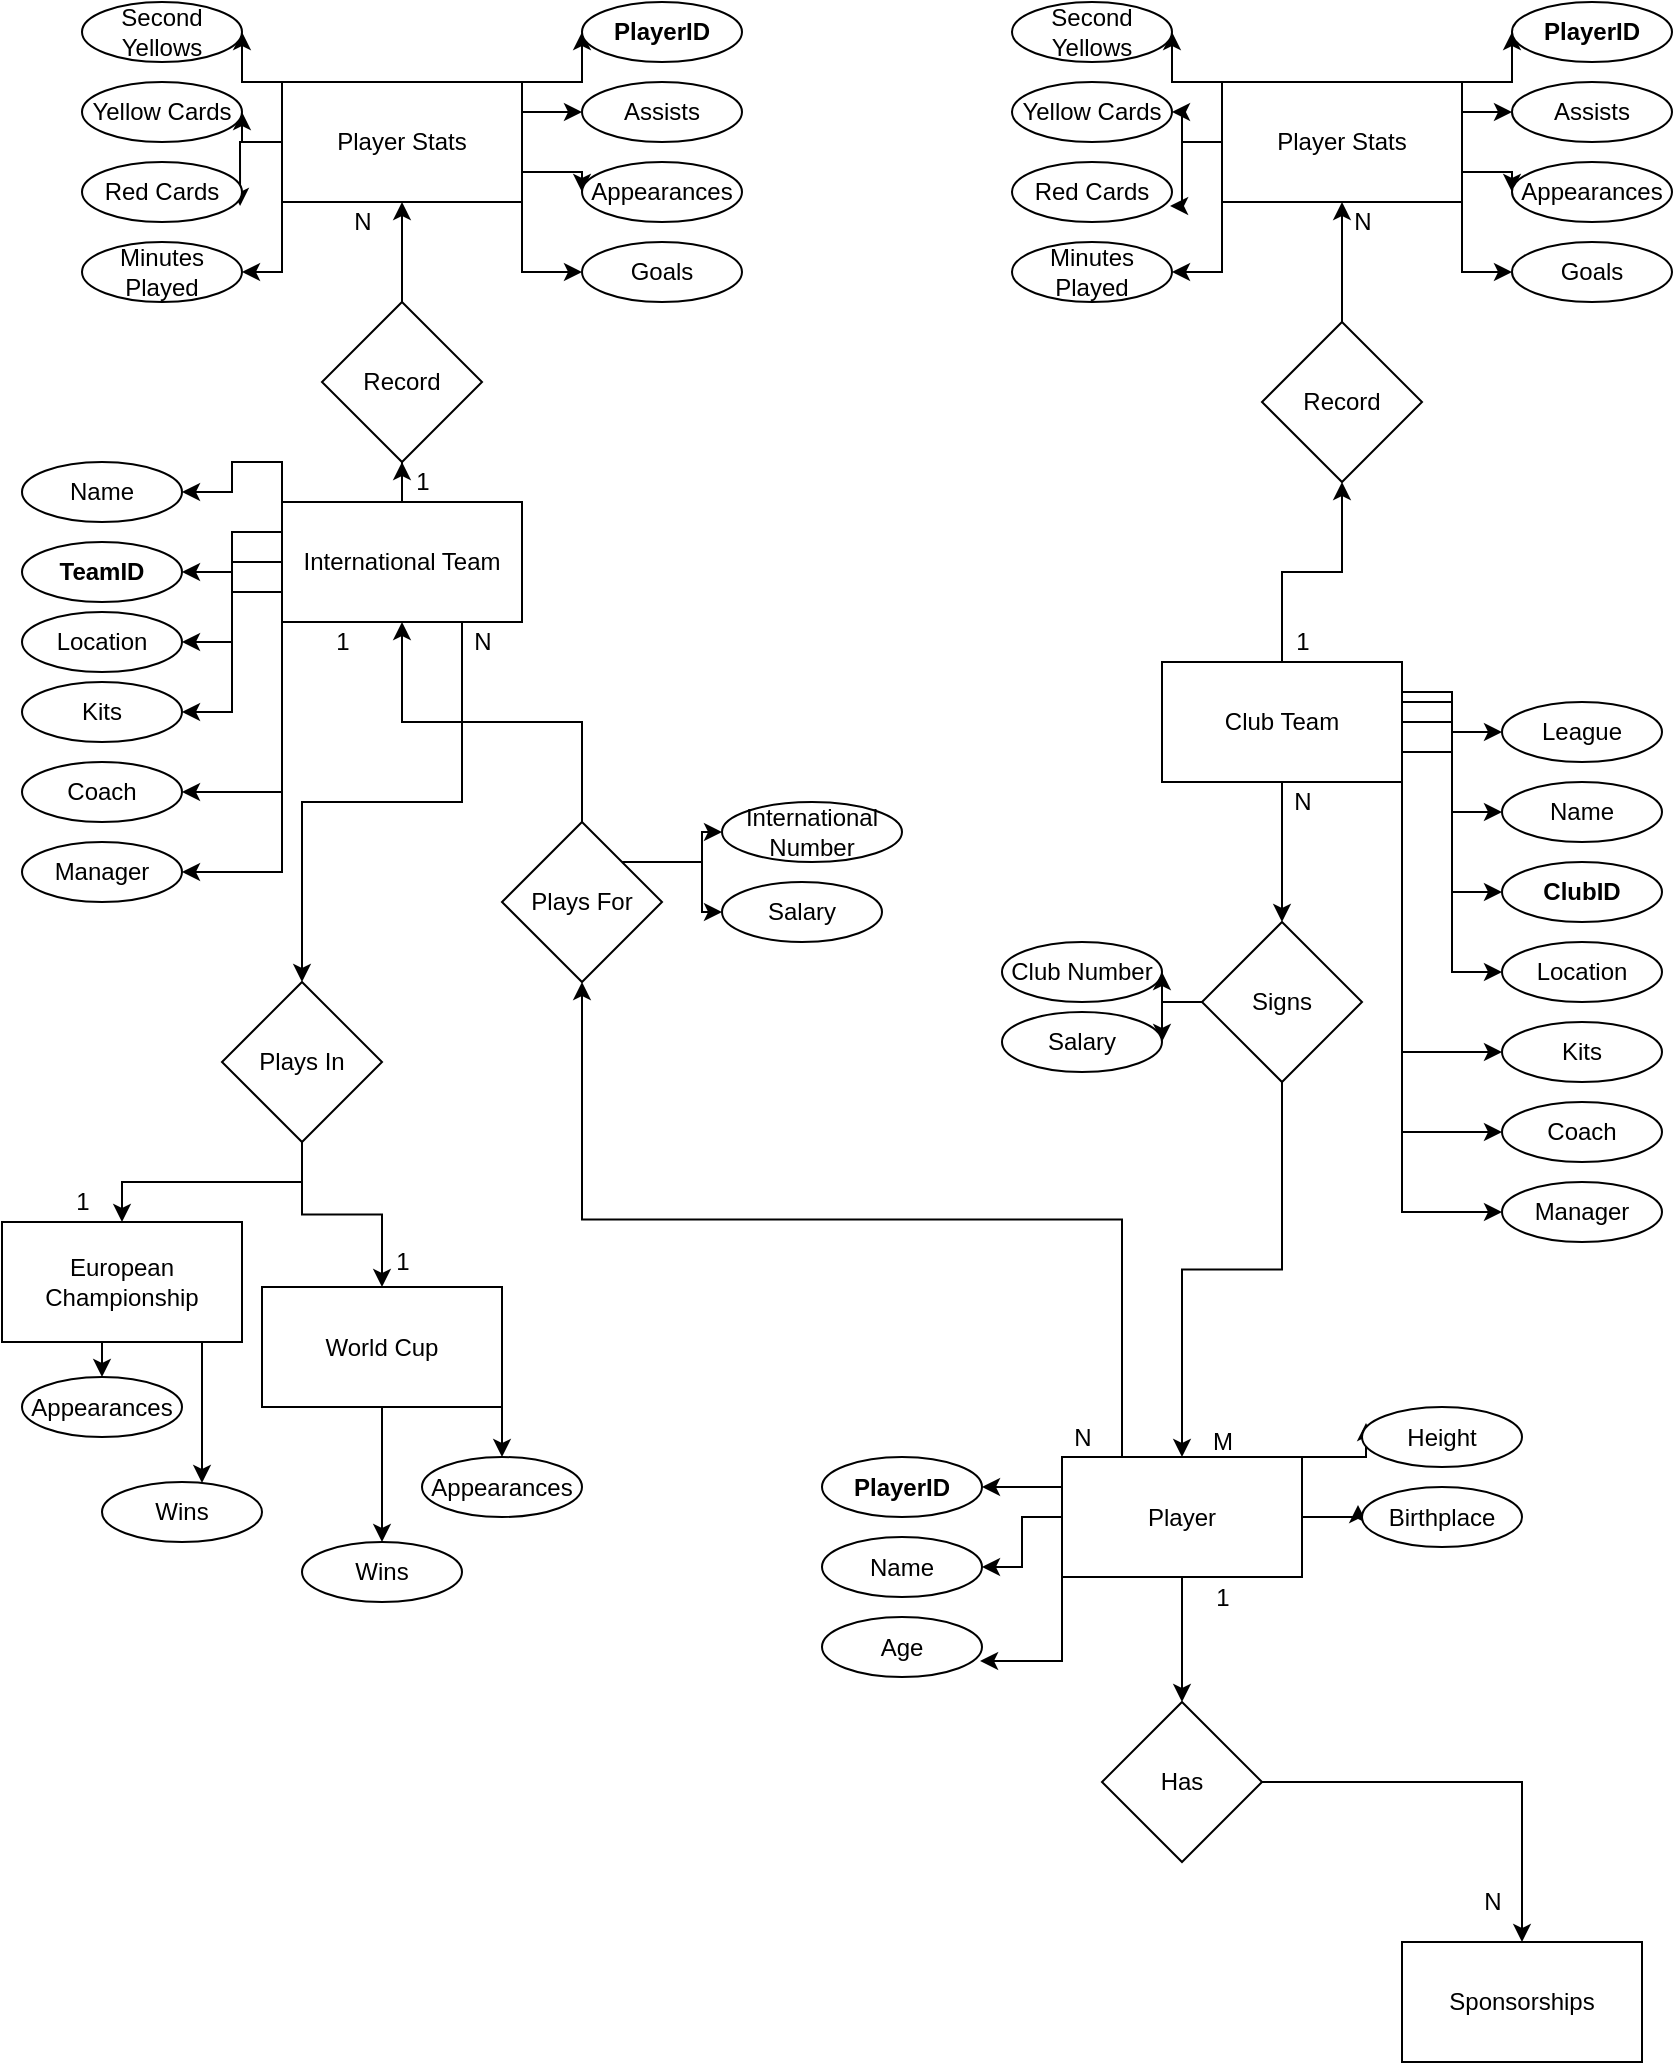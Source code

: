 <mxfile version="14.8.3" type="github">
  <diagram id="hnnvDxnK_jNdMAZsy6wo" name="Page-1">
    <mxGraphModel dx="62" dy="824" grid="1" gridSize="10" guides="1" tooltips="1" connect="1" arrows="1" fold="1" page="1" pageScale="1" pageWidth="850" pageHeight="1100" math="0" shadow="0">
      <root>
        <mxCell id="0" />
        <mxCell id="1" parent="0" />
        <mxCell id="L8o548h7l8kxrl9L79Oe-96" style="edgeStyle=orthogonalEdgeStyle;rounded=0;orthogonalLoop=1;jettySize=auto;html=1;exitX=0.25;exitY=0;exitDx=0;exitDy=0;" edge="1" parent="1" source="L8o548h7l8kxrl9L79Oe-1" target="L8o548h7l8kxrl9L79Oe-9">
          <mxGeometry relative="1" as="geometry" />
        </mxCell>
        <mxCell id="L8o548h7l8kxrl9L79Oe-119" style="edgeStyle=orthogonalEdgeStyle;rounded=0;orthogonalLoop=1;jettySize=auto;html=1;exitX=0;exitY=0.25;exitDx=0;exitDy=0;entryX=1;entryY=0.5;entryDx=0;entryDy=0;" edge="1" parent="1" source="L8o548h7l8kxrl9L79Oe-1" target="L8o548h7l8kxrl9L79Oe-37">
          <mxGeometry relative="1" as="geometry" />
        </mxCell>
        <mxCell id="L8o548h7l8kxrl9L79Oe-120" style="edgeStyle=orthogonalEdgeStyle;rounded=0;orthogonalLoop=1;jettySize=auto;html=1;exitX=0;exitY=0.5;exitDx=0;exitDy=0;entryX=1;entryY=0.5;entryDx=0;entryDy=0;" edge="1" parent="1" source="L8o548h7l8kxrl9L79Oe-1" target="L8o548h7l8kxrl9L79Oe-2">
          <mxGeometry relative="1" as="geometry" />
        </mxCell>
        <mxCell id="L8o548h7l8kxrl9L79Oe-122" style="edgeStyle=orthogonalEdgeStyle;rounded=0;orthogonalLoop=1;jettySize=auto;html=1;exitX=0;exitY=1;exitDx=0;exitDy=0;entryX=0.988;entryY=0.733;entryDx=0;entryDy=0;entryPerimeter=0;" edge="1" parent="1" source="L8o548h7l8kxrl9L79Oe-1" target="L8o548h7l8kxrl9L79Oe-6">
          <mxGeometry relative="1" as="geometry" />
        </mxCell>
        <mxCell id="L8o548h7l8kxrl9L79Oe-123" style="edgeStyle=orthogonalEdgeStyle;rounded=0;orthogonalLoop=1;jettySize=auto;html=1;exitX=1;exitY=0;exitDx=0;exitDy=0;entryX=0.025;entryY=0.267;entryDx=0;entryDy=0;entryPerimeter=0;" edge="1" parent="1" source="L8o548h7l8kxrl9L79Oe-1" target="L8o548h7l8kxrl9L79Oe-14">
          <mxGeometry relative="1" as="geometry" />
        </mxCell>
        <mxCell id="L8o548h7l8kxrl9L79Oe-124" style="edgeStyle=orthogonalEdgeStyle;rounded=0;orthogonalLoop=1;jettySize=auto;html=1;exitX=1;exitY=0.5;exitDx=0;exitDy=0;entryX=-0.025;entryY=0.3;entryDx=0;entryDy=0;entryPerimeter=0;" edge="1" parent="1" source="L8o548h7l8kxrl9L79Oe-1" target="L8o548h7l8kxrl9L79Oe-8">
          <mxGeometry relative="1" as="geometry" />
        </mxCell>
        <mxCell id="L8o548h7l8kxrl9L79Oe-190" value="" style="edgeStyle=orthogonalEdgeStyle;rounded=0;orthogonalLoop=1;jettySize=auto;html=1;" edge="1" parent="1" source="L8o548h7l8kxrl9L79Oe-1" target="L8o548h7l8kxrl9L79Oe-47">
          <mxGeometry relative="1" as="geometry" />
        </mxCell>
        <mxCell id="L8o548h7l8kxrl9L79Oe-1" value="Player" style="rounded=0;whiteSpace=wrap;html=1;" vertex="1" parent="1">
          <mxGeometry x="1380" y="747.5" width="120" height="60" as="geometry" />
        </mxCell>
        <mxCell id="L8o548h7l8kxrl9L79Oe-2" value="Name" style="ellipse;whiteSpace=wrap;html=1;" vertex="1" parent="1">
          <mxGeometry x="1260" y="787.5" width="80" height="30" as="geometry" />
        </mxCell>
        <mxCell id="L8o548h7l8kxrl9L79Oe-6" value="Age" style="ellipse;whiteSpace=wrap;html=1;" vertex="1" parent="1">
          <mxGeometry x="1260" y="827.5" width="80" height="30" as="geometry" />
        </mxCell>
        <mxCell id="L8o548h7l8kxrl9L79Oe-8" value="Birthplace" style="ellipse;whiteSpace=wrap;html=1;" vertex="1" parent="1">
          <mxGeometry x="1530" y="762.5" width="80" height="30" as="geometry" />
        </mxCell>
        <mxCell id="L8o548h7l8kxrl9L79Oe-97" style="edgeStyle=orthogonalEdgeStyle;rounded=0;orthogonalLoop=1;jettySize=auto;html=1;exitX=0.5;exitY=0;exitDx=0;exitDy=0;entryX=0.5;entryY=1;entryDx=0;entryDy=0;" edge="1" parent="1" source="L8o548h7l8kxrl9L79Oe-9" target="L8o548h7l8kxrl9L79Oe-18">
          <mxGeometry relative="1" as="geometry" />
        </mxCell>
        <mxCell id="L8o548h7l8kxrl9L79Oe-183" style="edgeStyle=orthogonalEdgeStyle;rounded=0;orthogonalLoop=1;jettySize=auto;html=1;exitX=1;exitY=0;exitDx=0;exitDy=0;entryX=0;entryY=0.5;entryDx=0;entryDy=0;" edge="1" parent="1" source="L8o548h7l8kxrl9L79Oe-9" target="L8o548h7l8kxrl9L79Oe-182">
          <mxGeometry relative="1" as="geometry" />
        </mxCell>
        <mxCell id="L8o548h7l8kxrl9L79Oe-184" style="edgeStyle=orthogonalEdgeStyle;rounded=0;orthogonalLoop=1;jettySize=auto;html=1;exitX=1;exitY=0;exitDx=0;exitDy=0;entryX=0;entryY=0.5;entryDx=0;entryDy=0;" edge="1" parent="1" source="L8o548h7l8kxrl9L79Oe-9" target="L8o548h7l8kxrl9L79Oe-58">
          <mxGeometry relative="1" as="geometry" />
        </mxCell>
        <mxCell id="L8o548h7l8kxrl9L79Oe-9" value="Plays For&lt;br&gt;" style="rhombus;whiteSpace=wrap;html=1;" vertex="1" parent="1">
          <mxGeometry x="1100" y="430" width="80" height="80" as="geometry" />
        </mxCell>
        <mxCell id="L8o548h7l8kxrl9L79Oe-14" value="Height" style="ellipse;whiteSpace=wrap;html=1;" vertex="1" parent="1">
          <mxGeometry x="1530" y="722.5" width="80" height="30" as="geometry" />
        </mxCell>
        <mxCell id="L8o548h7l8kxrl9L79Oe-15" value="Club Number" style="ellipse;whiteSpace=wrap;html=1;" vertex="1" parent="1">
          <mxGeometry x="1350" y="490" width="80" height="30" as="geometry" />
        </mxCell>
        <mxCell id="L8o548h7l8kxrl9L79Oe-95" value="" style="edgeStyle=orthogonalEdgeStyle;rounded=0;orthogonalLoop=1;jettySize=auto;html=1;" edge="1" parent="1" source="L8o548h7l8kxrl9L79Oe-16" target="L8o548h7l8kxrl9L79Oe-30">
          <mxGeometry relative="1" as="geometry" />
        </mxCell>
        <mxCell id="L8o548h7l8kxrl9L79Oe-106" style="edgeStyle=orthogonalEdgeStyle;rounded=0;orthogonalLoop=1;jettySize=auto;html=1;exitX=1;exitY=0;exitDx=0;exitDy=0;entryX=0;entryY=0.5;entryDx=0;entryDy=0;" edge="1" parent="1" source="L8o548h7l8kxrl9L79Oe-16" target="L8o548h7l8kxrl9L79Oe-60">
          <mxGeometry relative="1" as="geometry">
            <Array as="points">
              <mxPoint x="1550" y="370" />
              <mxPoint x="1575" y="370" />
              <mxPoint x="1575" y="385" />
            </Array>
          </mxGeometry>
        </mxCell>
        <mxCell id="L8o548h7l8kxrl9L79Oe-107" style="edgeStyle=orthogonalEdgeStyle;rounded=0;orthogonalLoop=1;jettySize=auto;html=1;exitX=1;exitY=0.25;exitDx=0;exitDy=0;entryX=0;entryY=0.5;entryDx=0;entryDy=0;" edge="1" parent="1" source="L8o548h7l8kxrl9L79Oe-16" target="L8o548h7l8kxrl9L79Oe-36">
          <mxGeometry relative="1" as="geometry" />
        </mxCell>
        <mxCell id="L8o548h7l8kxrl9L79Oe-108" style="edgeStyle=orthogonalEdgeStyle;rounded=0;orthogonalLoop=1;jettySize=auto;html=1;exitX=1;exitY=0.5;exitDx=0;exitDy=0;entryX=0;entryY=0.5;entryDx=0;entryDy=0;" edge="1" parent="1" source="L8o548h7l8kxrl9L79Oe-16" target="L8o548h7l8kxrl9L79Oe-57">
          <mxGeometry relative="1" as="geometry" />
        </mxCell>
        <mxCell id="L8o548h7l8kxrl9L79Oe-109" style="edgeStyle=orthogonalEdgeStyle;rounded=0;orthogonalLoop=1;jettySize=auto;html=1;exitX=1;exitY=0.75;exitDx=0;exitDy=0;entryX=0;entryY=0.5;entryDx=0;entryDy=0;" edge="1" parent="1" source="L8o548h7l8kxrl9L79Oe-16" target="L8o548h7l8kxrl9L79Oe-94">
          <mxGeometry relative="1" as="geometry" />
        </mxCell>
        <mxCell id="L8o548h7l8kxrl9L79Oe-110" style="edgeStyle=orthogonalEdgeStyle;rounded=0;orthogonalLoop=1;jettySize=auto;html=1;exitX=1;exitY=1;exitDx=0;exitDy=0;entryX=0;entryY=0.5;entryDx=0;entryDy=0;" edge="1" parent="1" source="L8o548h7l8kxrl9L79Oe-16" target="L8o548h7l8kxrl9L79Oe-93">
          <mxGeometry relative="1" as="geometry" />
        </mxCell>
        <mxCell id="L8o548h7l8kxrl9L79Oe-111" style="edgeStyle=orthogonalEdgeStyle;rounded=0;orthogonalLoop=1;jettySize=auto;html=1;exitX=1;exitY=1;exitDx=0;exitDy=0;entryX=0;entryY=0.5;entryDx=0;entryDy=0;" edge="1" parent="1" source="L8o548h7l8kxrl9L79Oe-16" target="L8o548h7l8kxrl9L79Oe-92">
          <mxGeometry relative="1" as="geometry" />
        </mxCell>
        <mxCell id="L8o548h7l8kxrl9L79Oe-112" style="edgeStyle=orthogonalEdgeStyle;rounded=0;orthogonalLoop=1;jettySize=auto;html=1;exitX=1;exitY=1;exitDx=0;exitDy=0;entryX=0;entryY=0.5;entryDx=0;entryDy=0;" edge="1" parent="1" source="L8o548h7l8kxrl9L79Oe-16" target="L8o548h7l8kxrl9L79Oe-91">
          <mxGeometry relative="1" as="geometry" />
        </mxCell>
        <mxCell id="L8o548h7l8kxrl9L79Oe-172" value="" style="edgeStyle=orthogonalEdgeStyle;rounded=0;orthogonalLoop=1;jettySize=auto;html=1;" edge="1" parent="1" source="L8o548h7l8kxrl9L79Oe-16" target="L8o548h7l8kxrl9L79Oe-171">
          <mxGeometry relative="1" as="geometry" />
        </mxCell>
        <mxCell id="L8o548h7l8kxrl9L79Oe-16" value="Club Team" style="rounded=0;whiteSpace=wrap;html=1;" vertex="1" parent="1">
          <mxGeometry x="1430" y="350" width="120" height="60" as="geometry" />
        </mxCell>
        <mxCell id="L8o548h7l8kxrl9L79Oe-113" style="edgeStyle=orthogonalEdgeStyle;rounded=0;orthogonalLoop=1;jettySize=auto;html=1;exitX=0;exitY=0;exitDx=0;exitDy=0;entryX=1;entryY=0.5;entryDx=0;entryDy=0;" edge="1" parent="1" source="L8o548h7l8kxrl9L79Oe-18" target="L8o548h7l8kxrl9L79Oe-34">
          <mxGeometry relative="1" as="geometry" />
        </mxCell>
        <mxCell id="L8o548h7l8kxrl9L79Oe-114" style="edgeStyle=orthogonalEdgeStyle;rounded=0;orthogonalLoop=1;jettySize=auto;html=1;exitX=0;exitY=0.25;exitDx=0;exitDy=0;entryX=1;entryY=0.5;entryDx=0;entryDy=0;" edge="1" parent="1" source="L8o548h7l8kxrl9L79Oe-18" target="L8o548h7l8kxrl9L79Oe-56">
          <mxGeometry relative="1" as="geometry" />
        </mxCell>
        <mxCell id="L8o548h7l8kxrl9L79Oe-115" style="edgeStyle=orthogonalEdgeStyle;rounded=0;orthogonalLoop=1;jettySize=auto;html=1;exitX=0;exitY=0.5;exitDx=0;exitDy=0;entryX=1;entryY=0.5;entryDx=0;entryDy=0;" edge="1" parent="1" source="L8o548h7l8kxrl9L79Oe-18" target="L8o548h7l8kxrl9L79Oe-69">
          <mxGeometry relative="1" as="geometry" />
        </mxCell>
        <mxCell id="L8o548h7l8kxrl9L79Oe-116" style="edgeStyle=orthogonalEdgeStyle;rounded=0;orthogonalLoop=1;jettySize=auto;html=1;exitX=0;exitY=0.75;exitDx=0;exitDy=0;entryX=1;entryY=0.5;entryDx=0;entryDy=0;" edge="1" parent="1" source="L8o548h7l8kxrl9L79Oe-18" target="L8o548h7l8kxrl9L79Oe-68">
          <mxGeometry relative="1" as="geometry" />
        </mxCell>
        <mxCell id="L8o548h7l8kxrl9L79Oe-117" style="edgeStyle=orthogonalEdgeStyle;rounded=0;orthogonalLoop=1;jettySize=auto;html=1;exitX=0;exitY=1;exitDx=0;exitDy=0;entryX=1;entryY=0.5;entryDx=0;entryDy=0;" edge="1" parent="1" source="L8o548h7l8kxrl9L79Oe-18" target="L8o548h7l8kxrl9L79Oe-67">
          <mxGeometry relative="1" as="geometry" />
        </mxCell>
        <mxCell id="L8o548h7l8kxrl9L79Oe-118" style="edgeStyle=orthogonalEdgeStyle;rounded=0;orthogonalLoop=1;jettySize=auto;html=1;exitX=0;exitY=1;exitDx=0;exitDy=0;entryX=1;entryY=0.5;entryDx=0;entryDy=0;" edge="1" parent="1" source="L8o548h7l8kxrl9L79Oe-18" target="L8o548h7l8kxrl9L79Oe-66">
          <mxGeometry relative="1" as="geometry" />
        </mxCell>
        <mxCell id="L8o548h7l8kxrl9L79Oe-176" value="" style="edgeStyle=orthogonalEdgeStyle;rounded=0;orthogonalLoop=1;jettySize=auto;html=1;" edge="1" parent="1" source="L8o548h7l8kxrl9L79Oe-18" target="L8o548h7l8kxrl9L79Oe-174">
          <mxGeometry relative="1" as="geometry" />
        </mxCell>
        <mxCell id="L8o548h7l8kxrl9L79Oe-180" style="edgeStyle=orthogonalEdgeStyle;rounded=0;orthogonalLoop=1;jettySize=auto;html=1;exitX=0.75;exitY=1;exitDx=0;exitDy=0;" edge="1" parent="1" source="L8o548h7l8kxrl9L79Oe-18" target="L8o548h7l8kxrl9L79Oe-78">
          <mxGeometry relative="1" as="geometry" />
        </mxCell>
        <mxCell id="L8o548h7l8kxrl9L79Oe-18" value="International Team" style="rounded=0;whiteSpace=wrap;html=1;" vertex="1" parent="1">
          <mxGeometry x="990" y="270" width="120" height="60" as="geometry" />
        </mxCell>
        <mxCell id="L8o548h7l8kxrl9L79Oe-191" style="edgeStyle=orthogonalEdgeStyle;rounded=0;orthogonalLoop=1;jettySize=auto;html=1;exitX=0.5;exitY=1;exitDx=0;exitDy=0;" edge="1" parent="1" source="L8o548h7l8kxrl9L79Oe-30" target="L8o548h7l8kxrl9L79Oe-1">
          <mxGeometry relative="1" as="geometry" />
        </mxCell>
        <mxCell id="L8o548h7l8kxrl9L79Oe-200" style="edgeStyle=orthogonalEdgeStyle;rounded=0;orthogonalLoop=1;jettySize=auto;html=1;exitX=0;exitY=0.5;exitDx=0;exitDy=0;" edge="1" parent="1" source="L8o548h7l8kxrl9L79Oe-30" target="L8o548h7l8kxrl9L79Oe-15">
          <mxGeometry relative="1" as="geometry" />
        </mxCell>
        <mxCell id="L8o548h7l8kxrl9L79Oe-201" style="edgeStyle=orthogonalEdgeStyle;rounded=0;orthogonalLoop=1;jettySize=auto;html=1;exitX=0;exitY=0.5;exitDx=0;exitDy=0;entryX=1;entryY=0.5;entryDx=0;entryDy=0;" edge="1" parent="1" source="L8o548h7l8kxrl9L79Oe-30" target="L8o548h7l8kxrl9L79Oe-70">
          <mxGeometry relative="1" as="geometry" />
        </mxCell>
        <mxCell id="L8o548h7l8kxrl9L79Oe-30" value="Signs" style="rhombus;whiteSpace=wrap;html=1;" vertex="1" parent="1">
          <mxGeometry x="1450" y="480" width="80" height="80" as="geometry" />
        </mxCell>
        <mxCell id="L8o548h7l8kxrl9L79Oe-34" value="Name" style="ellipse;whiteSpace=wrap;html=1;rounded=0;" vertex="1" parent="1">
          <mxGeometry x="860" y="250" width="80" height="30" as="geometry" />
        </mxCell>
        <mxCell id="L8o548h7l8kxrl9L79Oe-36" value="Name" style="ellipse;whiteSpace=wrap;html=1;rounded=0;" vertex="1" parent="1">
          <mxGeometry x="1600" y="410" width="80" height="30" as="geometry" />
        </mxCell>
        <mxCell id="L8o548h7l8kxrl9L79Oe-37" value="&lt;b&gt;PlayerID&lt;/b&gt;" style="ellipse;whiteSpace=wrap;html=1;" vertex="1" parent="1">
          <mxGeometry x="1260" y="747.5" width="80" height="30" as="geometry" />
        </mxCell>
        <mxCell id="L8o548h7l8kxrl9L79Oe-177" value="" style="edgeStyle=orthogonalEdgeStyle;rounded=0;orthogonalLoop=1;jettySize=auto;html=1;" edge="1" parent="1" source="L8o548h7l8kxrl9L79Oe-47" target="L8o548h7l8kxrl9L79Oe-48">
          <mxGeometry relative="1" as="geometry" />
        </mxCell>
        <mxCell id="L8o548h7l8kxrl9L79Oe-47" value="Has" style="rhombus;whiteSpace=wrap;html=1;" vertex="1" parent="1">
          <mxGeometry x="1400" y="870" width="80" height="80" as="geometry" />
        </mxCell>
        <mxCell id="L8o548h7l8kxrl9L79Oe-48" value="Sponsorships" style="rounded=0;whiteSpace=wrap;html=1;" vertex="1" parent="1">
          <mxGeometry x="1550" y="990" width="120" height="60" as="geometry" />
        </mxCell>
        <mxCell id="L8o548h7l8kxrl9L79Oe-56" value="&lt;b&gt;TeamID&lt;/b&gt;" style="ellipse;whiteSpace=wrap;html=1;" vertex="1" parent="1">
          <mxGeometry x="860" y="290" width="80" height="30" as="geometry" />
        </mxCell>
        <mxCell id="L8o548h7l8kxrl9L79Oe-57" value="&lt;b&gt;ClubID&lt;/b&gt;" style="ellipse;whiteSpace=wrap;html=1;" vertex="1" parent="1">
          <mxGeometry x="1600" y="450" width="80" height="30" as="geometry" />
        </mxCell>
        <mxCell id="L8o548h7l8kxrl9L79Oe-58" value="International Number" style="ellipse;whiteSpace=wrap;html=1;" vertex="1" parent="1">
          <mxGeometry x="1210" y="420" width="90" height="30" as="geometry" />
        </mxCell>
        <mxCell id="L8o548h7l8kxrl9L79Oe-60" value="League" style="ellipse;whiteSpace=wrap;html=1;" vertex="1" parent="1">
          <mxGeometry x="1600" y="370" width="80" height="30" as="geometry" />
        </mxCell>
        <mxCell id="L8o548h7l8kxrl9L79Oe-61" value="Wins" style="ellipse;whiteSpace=wrap;html=1;" vertex="1" parent="1">
          <mxGeometry x="1000" y="790" width="80" height="30" as="geometry" />
        </mxCell>
        <mxCell id="L8o548h7l8kxrl9L79Oe-62" value="Appearances" style="ellipse;whiteSpace=wrap;html=1;" vertex="1" parent="1">
          <mxGeometry x="1060" y="747.5" width="80" height="30" as="geometry" />
        </mxCell>
        <mxCell id="L8o548h7l8kxrl9L79Oe-66" value="Manager" style="ellipse;whiteSpace=wrap;html=1;" vertex="1" parent="1">
          <mxGeometry x="860" y="440" width="80" height="30" as="geometry" />
        </mxCell>
        <mxCell id="L8o548h7l8kxrl9L79Oe-67" value="Coach" style="ellipse;whiteSpace=wrap;html=1;" vertex="1" parent="1">
          <mxGeometry x="860" y="400" width="80" height="30" as="geometry" />
        </mxCell>
        <mxCell id="L8o548h7l8kxrl9L79Oe-68" value="Kits" style="ellipse;whiteSpace=wrap;html=1;" vertex="1" parent="1">
          <mxGeometry x="860" y="360" width="80" height="30" as="geometry" />
        </mxCell>
        <mxCell id="L8o548h7l8kxrl9L79Oe-69" value="Location" style="ellipse;whiteSpace=wrap;html=1;" vertex="1" parent="1">
          <mxGeometry x="860" y="325" width="80" height="30" as="geometry" />
        </mxCell>
        <mxCell id="L8o548h7l8kxrl9L79Oe-70" value="Salary" style="ellipse;whiteSpace=wrap;html=1;" vertex="1" parent="1">
          <mxGeometry x="1350" y="525" width="80" height="30" as="geometry" />
        </mxCell>
        <mxCell id="L8o548h7l8kxrl9L79Oe-81" value="" style="edgeStyle=orthogonalEdgeStyle;rounded=0;orthogonalLoop=1;jettySize=auto;html=1;" edge="1" parent="1" source="L8o548h7l8kxrl9L79Oe-78" target="L8o548h7l8kxrl9L79Oe-80">
          <mxGeometry relative="1" as="geometry" />
        </mxCell>
        <mxCell id="L8o548h7l8kxrl9L79Oe-178" value="" style="edgeStyle=orthogonalEdgeStyle;rounded=0;orthogonalLoop=1;jettySize=auto;html=1;" edge="1" parent="1" source="L8o548h7l8kxrl9L79Oe-78" target="L8o548h7l8kxrl9L79Oe-86">
          <mxGeometry relative="1" as="geometry" />
        </mxCell>
        <mxCell id="L8o548h7l8kxrl9L79Oe-78" value="Plays In" style="rhombus;whiteSpace=wrap;html=1;" vertex="1" parent="1">
          <mxGeometry x="960" y="510" width="80" height="80" as="geometry" />
        </mxCell>
        <mxCell id="L8o548h7l8kxrl9L79Oe-186" style="edgeStyle=orthogonalEdgeStyle;rounded=0;orthogonalLoop=1;jettySize=auto;html=1;exitX=1;exitY=1;exitDx=0;exitDy=0;" edge="1" parent="1" source="L8o548h7l8kxrl9L79Oe-80" target="L8o548h7l8kxrl9L79Oe-62">
          <mxGeometry relative="1" as="geometry" />
        </mxCell>
        <mxCell id="L8o548h7l8kxrl9L79Oe-188" style="edgeStyle=orthogonalEdgeStyle;rounded=0;orthogonalLoop=1;jettySize=auto;html=1;exitX=0.5;exitY=1;exitDx=0;exitDy=0;entryX=0.5;entryY=0;entryDx=0;entryDy=0;" edge="1" parent="1" source="L8o548h7l8kxrl9L79Oe-80" target="L8o548h7l8kxrl9L79Oe-61">
          <mxGeometry relative="1" as="geometry" />
        </mxCell>
        <mxCell id="L8o548h7l8kxrl9L79Oe-80" value="World Cup" style="rounded=0;whiteSpace=wrap;html=1;" vertex="1" parent="1">
          <mxGeometry x="980" y="662.5" width="120" height="60" as="geometry" />
        </mxCell>
        <mxCell id="L8o548h7l8kxrl9L79Oe-131" value="" style="edgeStyle=orthogonalEdgeStyle;rounded=0;orthogonalLoop=1;jettySize=auto;html=1;" edge="1" parent="1" source="L8o548h7l8kxrl9L79Oe-86" target="L8o548h7l8kxrl9L79Oe-130">
          <mxGeometry relative="1" as="geometry">
            <Array as="points">
              <mxPoint x="900" y="700" />
              <mxPoint x="900" y="700" />
            </Array>
          </mxGeometry>
        </mxCell>
        <mxCell id="L8o548h7l8kxrl9L79Oe-189" style="edgeStyle=orthogonalEdgeStyle;rounded=0;orthogonalLoop=1;jettySize=auto;html=1;exitX=0.75;exitY=1;exitDx=0;exitDy=0;" edge="1" parent="1" source="L8o548h7l8kxrl9L79Oe-86" target="L8o548h7l8kxrl9L79Oe-129">
          <mxGeometry relative="1" as="geometry">
            <Array as="points">
              <mxPoint x="950" y="690" />
            </Array>
          </mxGeometry>
        </mxCell>
        <mxCell id="L8o548h7l8kxrl9L79Oe-86" value="European Championship" style="rounded=0;whiteSpace=wrap;html=1;" vertex="1" parent="1">
          <mxGeometry x="850" y="630" width="120" height="60" as="geometry" />
        </mxCell>
        <mxCell id="L8o548h7l8kxrl9L79Oe-91" value="Manager" style="ellipse;whiteSpace=wrap;html=1;" vertex="1" parent="1">
          <mxGeometry x="1600" y="610" width="80" height="30" as="geometry" />
        </mxCell>
        <mxCell id="L8o548h7l8kxrl9L79Oe-92" value="Coach" style="ellipse;whiteSpace=wrap;html=1;" vertex="1" parent="1">
          <mxGeometry x="1600" y="570" width="80" height="30" as="geometry" />
        </mxCell>
        <mxCell id="L8o548h7l8kxrl9L79Oe-93" value="Kits" style="ellipse;whiteSpace=wrap;html=1;" vertex="1" parent="1">
          <mxGeometry x="1600" y="530" width="80" height="30" as="geometry" />
        </mxCell>
        <mxCell id="L8o548h7l8kxrl9L79Oe-94" value="Location" style="ellipse;whiteSpace=wrap;html=1;" vertex="1" parent="1">
          <mxGeometry x="1600" y="490" width="80" height="30" as="geometry" />
        </mxCell>
        <mxCell id="L8o548h7l8kxrl9L79Oe-100" value="N" style="text;html=1;align=center;verticalAlign=middle;resizable=0;points=[];autosize=1;strokeColor=none;" vertex="1" parent="1">
          <mxGeometry x="1380" y="727.5" width="20" height="20" as="geometry" />
        </mxCell>
        <mxCell id="L8o548h7l8kxrl9L79Oe-101" value="1" style="text;html=1;align=center;verticalAlign=middle;resizable=0;points=[];autosize=1;strokeColor=none;" vertex="1" parent="1">
          <mxGeometry x="1010" y="330" width="20" height="20" as="geometry" />
        </mxCell>
        <mxCell id="L8o548h7l8kxrl9L79Oe-103" value="1" style="text;html=1;align=center;verticalAlign=middle;resizable=0;points=[];autosize=1;strokeColor=none;" vertex="1" parent="1">
          <mxGeometry x="1450" y="807.5" width="20" height="20" as="geometry" />
        </mxCell>
        <mxCell id="L8o548h7l8kxrl9L79Oe-104" value="N" style="text;html=1;align=center;verticalAlign=middle;resizable=0;points=[];autosize=1;strokeColor=none;" vertex="1" parent="1">
          <mxGeometry x="1585" y="960" width="20" height="20" as="geometry" />
        </mxCell>
        <mxCell id="L8o548h7l8kxrl9L79Oe-129" value="Wins" style="ellipse;whiteSpace=wrap;html=1;" vertex="1" parent="1">
          <mxGeometry x="900" y="760" width="80" height="30" as="geometry" />
        </mxCell>
        <mxCell id="L8o548h7l8kxrl9L79Oe-130" value="Appearances" style="ellipse;whiteSpace=wrap;html=1;" vertex="1" parent="1">
          <mxGeometry x="860" y="707.5" width="80" height="30" as="geometry" />
        </mxCell>
        <mxCell id="L8o548h7l8kxrl9L79Oe-145" value="" style="edgeStyle=orthogonalEdgeStyle;rounded=0;orthogonalLoop=1;jettySize=auto;html=1;" edge="1" parent="1" source="L8o548h7l8kxrl9L79Oe-135" target="L8o548h7l8kxrl9L79Oe-140">
          <mxGeometry relative="1" as="geometry" />
        </mxCell>
        <mxCell id="L8o548h7l8kxrl9L79Oe-146" style="edgeStyle=orthogonalEdgeStyle;rounded=0;orthogonalLoop=1;jettySize=auto;html=1;exitX=0;exitY=0.5;exitDx=0;exitDy=0;entryX=0.988;entryY=0.733;entryDx=0;entryDy=0;entryPerimeter=0;" edge="1" parent="1" source="L8o548h7l8kxrl9L79Oe-135" target="L8o548h7l8kxrl9L79Oe-139">
          <mxGeometry relative="1" as="geometry" />
        </mxCell>
        <mxCell id="L8o548h7l8kxrl9L79Oe-147" style="edgeStyle=orthogonalEdgeStyle;rounded=0;orthogonalLoop=1;jettySize=auto;html=1;exitX=0;exitY=1;exitDx=0;exitDy=0;entryX=1;entryY=0.5;entryDx=0;entryDy=0;" edge="1" parent="1" source="L8o548h7l8kxrl9L79Oe-135" target="L8o548h7l8kxrl9L79Oe-137">
          <mxGeometry relative="1" as="geometry" />
        </mxCell>
        <mxCell id="L8o548h7l8kxrl9L79Oe-148" style="edgeStyle=orthogonalEdgeStyle;rounded=0;orthogonalLoop=1;jettySize=auto;html=1;exitX=0;exitY=0;exitDx=0;exitDy=0;entryX=1;entryY=0.5;entryDx=0;entryDy=0;" edge="1" parent="1" source="L8o548h7l8kxrl9L79Oe-135" target="L8o548h7l8kxrl9L79Oe-138">
          <mxGeometry relative="1" as="geometry" />
        </mxCell>
        <mxCell id="L8o548h7l8kxrl9L79Oe-149" style="edgeStyle=orthogonalEdgeStyle;rounded=0;orthogonalLoop=1;jettySize=auto;html=1;exitX=1;exitY=0;exitDx=0;exitDy=0;entryX=0;entryY=0.5;entryDx=0;entryDy=0;" edge="1" parent="1" source="L8o548h7l8kxrl9L79Oe-135" target="L8o548h7l8kxrl9L79Oe-136">
          <mxGeometry relative="1" as="geometry" />
        </mxCell>
        <mxCell id="L8o548h7l8kxrl9L79Oe-150" style="edgeStyle=orthogonalEdgeStyle;rounded=0;orthogonalLoop=1;jettySize=auto;html=1;exitX=1;exitY=0.25;exitDx=0;exitDy=0;entryX=0;entryY=0.5;entryDx=0;entryDy=0;" edge="1" parent="1" source="L8o548h7l8kxrl9L79Oe-135" target="L8o548h7l8kxrl9L79Oe-141">
          <mxGeometry relative="1" as="geometry" />
        </mxCell>
        <mxCell id="L8o548h7l8kxrl9L79Oe-151" style="edgeStyle=orthogonalEdgeStyle;rounded=0;orthogonalLoop=1;jettySize=auto;html=1;exitX=1;exitY=0.75;exitDx=0;exitDy=0;entryX=0;entryY=0.5;entryDx=0;entryDy=0;" edge="1" parent="1" source="L8o548h7l8kxrl9L79Oe-135" target="L8o548h7l8kxrl9L79Oe-143">
          <mxGeometry relative="1" as="geometry" />
        </mxCell>
        <mxCell id="L8o548h7l8kxrl9L79Oe-153" style="edgeStyle=orthogonalEdgeStyle;rounded=0;orthogonalLoop=1;jettySize=auto;html=1;exitX=1;exitY=1;exitDx=0;exitDy=0;entryX=0;entryY=0.5;entryDx=0;entryDy=0;" edge="1" parent="1" source="L8o548h7l8kxrl9L79Oe-135" target="L8o548h7l8kxrl9L79Oe-142">
          <mxGeometry relative="1" as="geometry" />
        </mxCell>
        <mxCell id="L8o548h7l8kxrl9L79Oe-135" value="Player Stats" style="rounded=0;whiteSpace=wrap;html=1;" vertex="1" parent="1">
          <mxGeometry x="1460" y="60" width="120" height="60" as="geometry" />
        </mxCell>
        <mxCell id="L8o548h7l8kxrl9L79Oe-136" value="&lt;b&gt;PlayerID&lt;/b&gt;" style="ellipse;whiteSpace=wrap;html=1;" vertex="1" parent="1">
          <mxGeometry x="1605" y="20" width="80" height="30" as="geometry" />
        </mxCell>
        <mxCell id="L8o548h7l8kxrl9L79Oe-137" value="Minutes Played" style="ellipse;whiteSpace=wrap;html=1;" vertex="1" parent="1">
          <mxGeometry x="1355" y="140" width="80" height="30" as="geometry" />
        </mxCell>
        <mxCell id="L8o548h7l8kxrl9L79Oe-138" value="Second Yellows" style="ellipse;whiteSpace=wrap;html=1;" vertex="1" parent="1">
          <mxGeometry x="1355" y="20" width="80" height="30" as="geometry" />
        </mxCell>
        <mxCell id="L8o548h7l8kxrl9L79Oe-139" value="Red Cards" style="ellipse;whiteSpace=wrap;html=1;" vertex="1" parent="1">
          <mxGeometry x="1355" y="100" width="80" height="30" as="geometry" />
        </mxCell>
        <mxCell id="L8o548h7l8kxrl9L79Oe-140" value="Yellow Cards" style="ellipse;whiteSpace=wrap;html=1;" vertex="1" parent="1">
          <mxGeometry x="1355" y="60" width="80" height="30" as="geometry" />
        </mxCell>
        <mxCell id="L8o548h7l8kxrl9L79Oe-141" value="Assists" style="ellipse;whiteSpace=wrap;html=1;" vertex="1" parent="1">
          <mxGeometry x="1605" y="60" width="80" height="30" as="geometry" />
        </mxCell>
        <mxCell id="L8o548h7l8kxrl9L79Oe-142" value="Goals" style="ellipse;whiteSpace=wrap;html=1;" vertex="1" parent="1">
          <mxGeometry x="1605" y="140" width="80" height="30" as="geometry" />
        </mxCell>
        <mxCell id="L8o548h7l8kxrl9L79Oe-143" value="Appearances" style="ellipse;whiteSpace=wrap;html=1;" vertex="1" parent="1">
          <mxGeometry x="1605" y="100" width="80" height="30" as="geometry" />
        </mxCell>
        <mxCell id="L8o548h7l8kxrl9L79Oe-154" value="" style="edgeStyle=orthogonalEdgeStyle;rounded=0;orthogonalLoop=1;jettySize=auto;html=1;" edge="1" parent="1" source="L8o548h7l8kxrl9L79Oe-162" target="L8o548h7l8kxrl9L79Oe-167">
          <mxGeometry relative="1" as="geometry" />
        </mxCell>
        <mxCell id="L8o548h7l8kxrl9L79Oe-155" style="edgeStyle=orthogonalEdgeStyle;rounded=0;orthogonalLoop=1;jettySize=auto;html=1;exitX=0;exitY=0.5;exitDx=0;exitDy=0;entryX=0.988;entryY=0.733;entryDx=0;entryDy=0;entryPerimeter=0;" edge="1" parent="1" source="L8o548h7l8kxrl9L79Oe-162" target="L8o548h7l8kxrl9L79Oe-166">
          <mxGeometry relative="1" as="geometry" />
        </mxCell>
        <mxCell id="L8o548h7l8kxrl9L79Oe-156" style="edgeStyle=orthogonalEdgeStyle;rounded=0;orthogonalLoop=1;jettySize=auto;html=1;exitX=0;exitY=1;exitDx=0;exitDy=0;entryX=1;entryY=0.5;entryDx=0;entryDy=0;" edge="1" parent="1" source="L8o548h7l8kxrl9L79Oe-162" target="L8o548h7l8kxrl9L79Oe-164">
          <mxGeometry relative="1" as="geometry" />
        </mxCell>
        <mxCell id="L8o548h7l8kxrl9L79Oe-157" style="edgeStyle=orthogonalEdgeStyle;rounded=0;orthogonalLoop=1;jettySize=auto;html=1;exitX=0;exitY=0;exitDx=0;exitDy=0;entryX=1;entryY=0.5;entryDx=0;entryDy=0;" edge="1" parent="1" source="L8o548h7l8kxrl9L79Oe-162" target="L8o548h7l8kxrl9L79Oe-165">
          <mxGeometry relative="1" as="geometry" />
        </mxCell>
        <mxCell id="L8o548h7l8kxrl9L79Oe-158" style="edgeStyle=orthogonalEdgeStyle;rounded=0;orthogonalLoop=1;jettySize=auto;html=1;exitX=1;exitY=0;exitDx=0;exitDy=0;entryX=0;entryY=0.5;entryDx=0;entryDy=0;" edge="1" parent="1" source="L8o548h7l8kxrl9L79Oe-162" target="L8o548h7l8kxrl9L79Oe-163">
          <mxGeometry relative="1" as="geometry" />
        </mxCell>
        <mxCell id="L8o548h7l8kxrl9L79Oe-159" style="edgeStyle=orthogonalEdgeStyle;rounded=0;orthogonalLoop=1;jettySize=auto;html=1;exitX=1;exitY=0.25;exitDx=0;exitDy=0;entryX=0;entryY=0.5;entryDx=0;entryDy=0;" edge="1" parent="1" source="L8o548h7l8kxrl9L79Oe-162" target="L8o548h7l8kxrl9L79Oe-168">
          <mxGeometry relative="1" as="geometry" />
        </mxCell>
        <mxCell id="L8o548h7l8kxrl9L79Oe-160" style="edgeStyle=orthogonalEdgeStyle;rounded=0;orthogonalLoop=1;jettySize=auto;html=1;exitX=1;exitY=0.75;exitDx=0;exitDy=0;entryX=0;entryY=0.5;entryDx=0;entryDy=0;" edge="1" parent="1" source="L8o548h7l8kxrl9L79Oe-162" target="L8o548h7l8kxrl9L79Oe-170">
          <mxGeometry relative="1" as="geometry" />
        </mxCell>
        <mxCell id="L8o548h7l8kxrl9L79Oe-161" style="edgeStyle=orthogonalEdgeStyle;rounded=0;orthogonalLoop=1;jettySize=auto;html=1;exitX=1;exitY=1;exitDx=0;exitDy=0;entryX=0;entryY=0.5;entryDx=0;entryDy=0;" edge="1" parent="1" source="L8o548h7l8kxrl9L79Oe-162" target="L8o548h7l8kxrl9L79Oe-169">
          <mxGeometry relative="1" as="geometry" />
        </mxCell>
        <mxCell id="L8o548h7l8kxrl9L79Oe-162" value="Player Stats" style="rounded=0;whiteSpace=wrap;html=1;" vertex="1" parent="1">
          <mxGeometry x="990" y="60" width="120" height="60" as="geometry" />
        </mxCell>
        <mxCell id="L8o548h7l8kxrl9L79Oe-163" value="&lt;b&gt;PlayerID&lt;/b&gt;" style="ellipse;whiteSpace=wrap;html=1;" vertex="1" parent="1">
          <mxGeometry x="1140" y="20" width="80" height="30" as="geometry" />
        </mxCell>
        <mxCell id="L8o548h7l8kxrl9L79Oe-164" value="Minutes Played" style="ellipse;whiteSpace=wrap;html=1;" vertex="1" parent="1">
          <mxGeometry x="890" y="140" width="80" height="30" as="geometry" />
        </mxCell>
        <mxCell id="L8o548h7l8kxrl9L79Oe-165" value="Second Yellows" style="ellipse;whiteSpace=wrap;html=1;" vertex="1" parent="1">
          <mxGeometry x="890" y="20" width="80" height="30" as="geometry" />
        </mxCell>
        <mxCell id="L8o548h7l8kxrl9L79Oe-166" value="Red Cards" style="ellipse;whiteSpace=wrap;html=1;" vertex="1" parent="1">
          <mxGeometry x="890" y="100" width="80" height="30" as="geometry" />
        </mxCell>
        <mxCell id="L8o548h7l8kxrl9L79Oe-167" value="Yellow Cards" style="ellipse;whiteSpace=wrap;html=1;" vertex="1" parent="1">
          <mxGeometry x="890" y="60" width="80" height="30" as="geometry" />
        </mxCell>
        <mxCell id="L8o548h7l8kxrl9L79Oe-168" value="Assists" style="ellipse;whiteSpace=wrap;html=1;" vertex="1" parent="1">
          <mxGeometry x="1140" y="60" width="80" height="30" as="geometry" />
        </mxCell>
        <mxCell id="L8o548h7l8kxrl9L79Oe-169" value="Goals" style="ellipse;whiteSpace=wrap;html=1;" vertex="1" parent="1">
          <mxGeometry x="1140" y="140" width="80" height="30" as="geometry" />
        </mxCell>
        <mxCell id="L8o548h7l8kxrl9L79Oe-170" value="Appearances" style="ellipse;whiteSpace=wrap;html=1;" vertex="1" parent="1">
          <mxGeometry x="1140" y="100" width="80" height="30" as="geometry" />
        </mxCell>
        <mxCell id="L8o548h7l8kxrl9L79Oe-173" value="" style="edgeStyle=orthogonalEdgeStyle;rounded=0;orthogonalLoop=1;jettySize=auto;html=1;" edge="1" parent="1" source="L8o548h7l8kxrl9L79Oe-171" target="L8o548h7l8kxrl9L79Oe-135">
          <mxGeometry relative="1" as="geometry" />
        </mxCell>
        <mxCell id="L8o548h7l8kxrl9L79Oe-171" value="Record" style="rhombus;whiteSpace=wrap;html=1;rounded=0;" vertex="1" parent="1">
          <mxGeometry x="1480" y="180" width="80" height="80" as="geometry" />
        </mxCell>
        <mxCell id="L8o548h7l8kxrl9L79Oe-175" value="" style="edgeStyle=orthogonalEdgeStyle;rounded=0;orthogonalLoop=1;jettySize=auto;html=1;" edge="1" parent="1" source="L8o548h7l8kxrl9L79Oe-174" target="L8o548h7l8kxrl9L79Oe-162">
          <mxGeometry relative="1" as="geometry" />
        </mxCell>
        <mxCell id="L8o548h7l8kxrl9L79Oe-174" value="Record" style="rhombus;whiteSpace=wrap;html=1;rounded=0;" vertex="1" parent="1">
          <mxGeometry x="1010" y="170" width="80" height="80" as="geometry" />
        </mxCell>
        <mxCell id="L8o548h7l8kxrl9L79Oe-182" value="Salary" style="ellipse;whiteSpace=wrap;html=1;" vertex="1" parent="1">
          <mxGeometry x="1210" y="460" width="80" height="30" as="geometry" />
        </mxCell>
        <mxCell id="L8o548h7l8kxrl9L79Oe-192" value="M" style="text;html=1;align=center;verticalAlign=middle;resizable=0;points=[];autosize=1;strokeColor=none;" vertex="1" parent="1">
          <mxGeometry x="1445" y="730" width="30" height="20" as="geometry" />
        </mxCell>
        <mxCell id="L8o548h7l8kxrl9L79Oe-193" value="N" style="text;html=1;align=center;verticalAlign=middle;resizable=0;points=[];autosize=1;strokeColor=none;" vertex="1" parent="1">
          <mxGeometry x="1490" y="410" width="20" height="20" as="geometry" />
        </mxCell>
        <mxCell id="L8o548h7l8kxrl9L79Oe-194" value="1" style="text;html=1;align=center;verticalAlign=middle;resizable=0;points=[];autosize=1;strokeColor=none;" vertex="1" parent="1">
          <mxGeometry x="1490" y="330" width="20" height="20" as="geometry" />
        </mxCell>
        <mxCell id="L8o548h7l8kxrl9L79Oe-195" value="N" style="text;html=1;align=center;verticalAlign=middle;resizable=0;points=[];autosize=1;strokeColor=none;" vertex="1" parent="1">
          <mxGeometry x="1520" y="120" width="20" height="20" as="geometry" />
        </mxCell>
        <mxCell id="L8o548h7l8kxrl9L79Oe-196" value="N" style="text;html=1;align=center;verticalAlign=middle;resizable=0;points=[];autosize=1;strokeColor=none;" vertex="1" parent="1">
          <mxGeometry x="1020" y="120" width="20" height="20" as="geometry" />
        </mxCell>
        <mxCell id="L8o548h7l8kxrl9L79Oe-197" value="N" style="text;html=1;align=center;verticalAlign=middle;resizable=0;points=[];autosize=1;strokeColor=none;" vertex="1" parent="1">
          <mxGeometry x="1080" y="330" width="20" height="20" as="geometry" />
        </mxCell>
        <mxCell id="L8o548h7l8kxrl9L79Oe-198" value="1" style="text;html=1;align=center;verticalAlign=middle;resizable=0;points=[];autosize=1;strokeColor=none;" vertex="1" parent="1">
          <mxGeometry x="1040" y="640" width="20" height="20" as="geometry" />
        </mxCell>
        <mxCell id="L8o548h7l8kxrl9L79Oe-199" value="1" style="text;html=1;align=center;verticalAlign=middle;resizable=0;points=[];autosize=1;strokeColor=none;" vertex="1" parent="1">
          <mxGeometry x="880" y="610" width="20" height="20" as="geometry" />
        </mxCell>
        <mxCell id="L8o548h7l8kxrl9L79Oe-202" value="1" style="text;html=1;align=center;verticalAlign=middle;resizable=0;points=[];autosize=1;strokeColor=none;" vertex="1" parent="1">
          <mxGeometry x="1050" y="250" width="20" height="20" as="geometry" />
        </mxCell>
      </root>
    </mxGraphModel>
  </diagram>
</mxfile>
